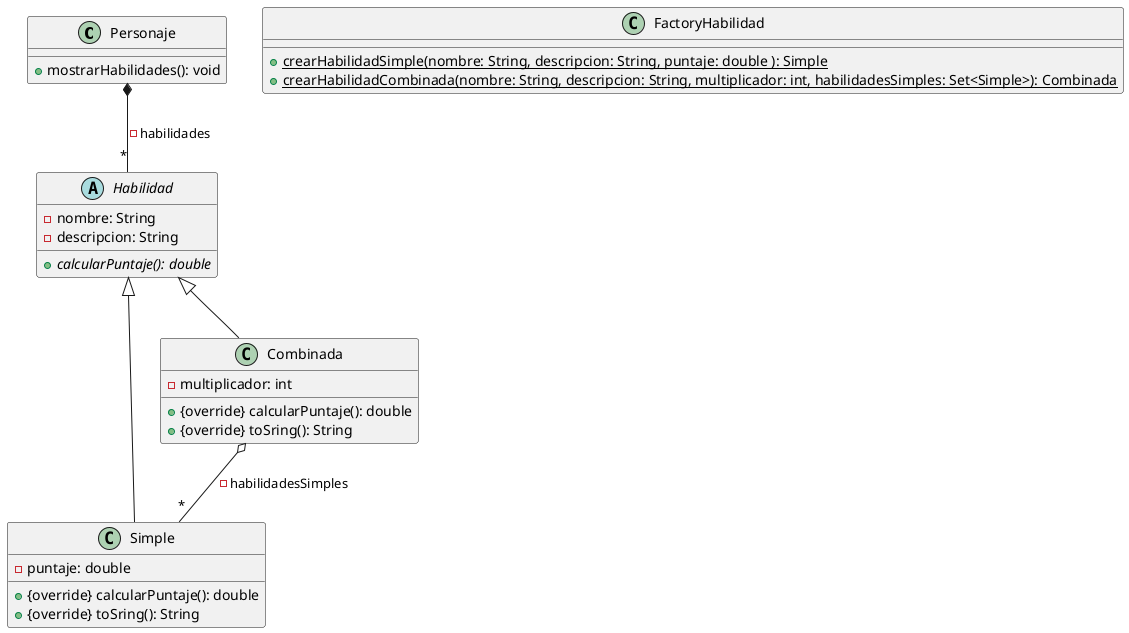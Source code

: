@startuml

class Personaje {
 + mostrarHabilidades(): void
}

abstract class Habilidad {
 - nombre: String
 - descripcion: String
 + {abstract} calcularPuntaje(): double
}

class FactoryHabilidad {
 + {static} crearHabilidadSimple(nombre: String, descripcion: String, puntaje: double ): Simple
 + {static} crearHabilidadCombinada(nombre: String, descripcion: String, multiplicador: int, habilidadesSimples: Set<Simple>): Combinada
}

class Simple {
 - puntaje: double
 + {override} calcularPuntaje(): double
 + {override} toSring(): String
}

class Combinada {
 - multiplicador: int
 + {override} calcularPuntaje(): double
 + {override} toSring(): String
}

Personaje *--"*" Habilidad : -habilidades
Simple -up-|> Habilidad
Combinada -up-|> Habilidad
Combinada o--"*" Simple: -habilidadesSimples

@enduml